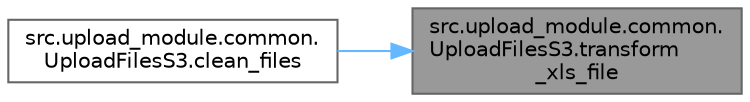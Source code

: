digraph "src.upload_module.common.UploadFilesS3.transform_xls_file"
{
 // LATEX_PDF_SIZE
  bgcolor="transparent";
  edge [fontname=Helvetica,fontsize=10,labelfontname=Helvetica,labelfontsize=10];
  node [fontname=Helvetica,fontsize=10,shape=box,height=0.2,width=0.4];
  rankdir="RL";
  Node1 [id="Node000001",label="src.upload_module.common.\lUploadFilesS3.transform\l_xls_file",height=0.2,width=0.4,color="gray40", fillcolor="grey60", style="filled", fontcolor="black",tooltip=" "];
  Node1 -> Node2 [id="edge1_Node000001_Node000002",dir="back",color="steelblue1",style="solid",tooltip=" "];
  Node2 [id="Node000002",label="src.upload_module.common.\lUploadFilesS3.clean_files",height=0.2,width=0.4,color="grey40", fillcolor="white", style="filled",URL="$namespacesrc_1_1upload__module_1_1common_1_1_upload_files_s3.html#abaa87e0495b3b66c533c32fca73d14ef",tooltip=" "];
}
